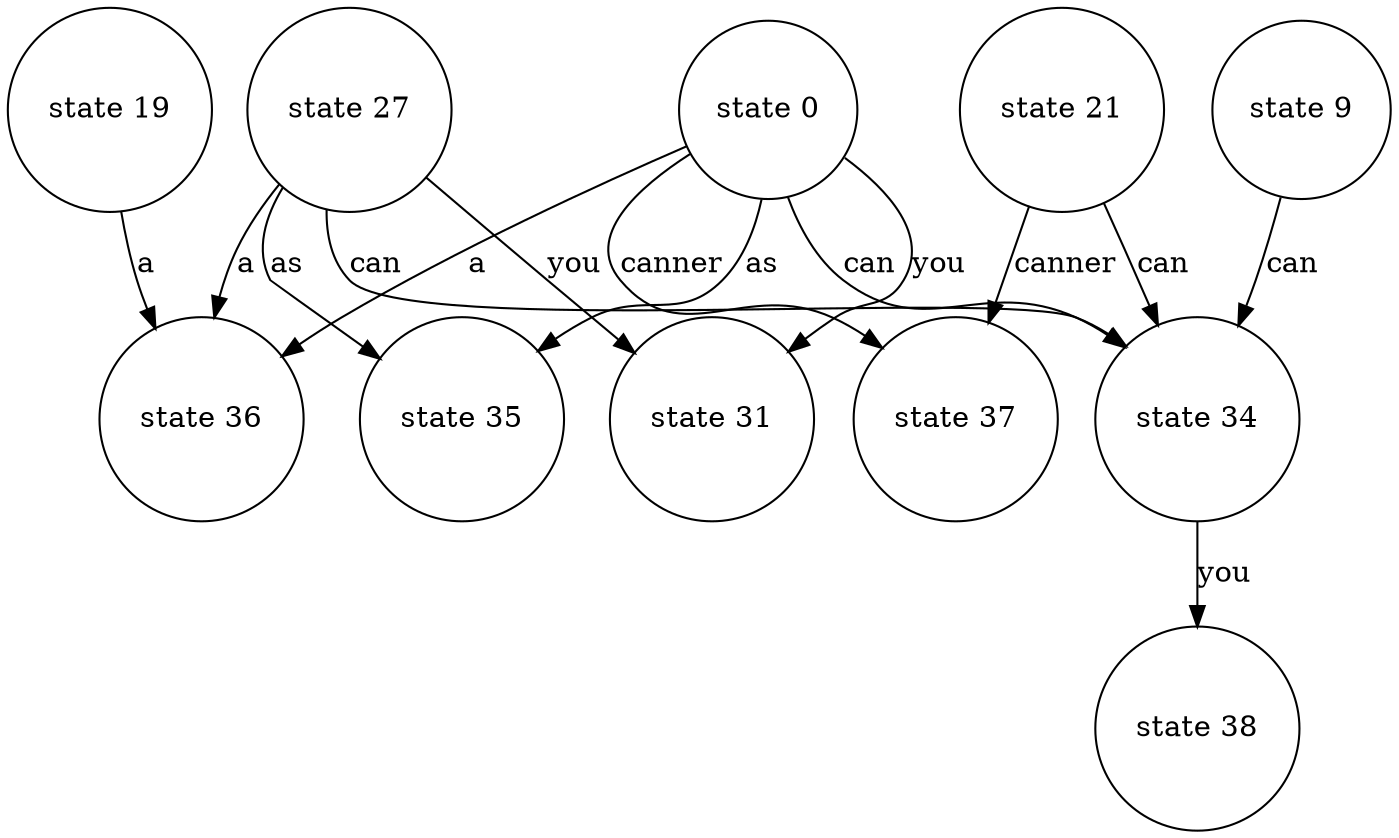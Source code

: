 digraph abc{ 
node [shape = circle, ordering=out];"state 19" -> "state 36" [ label="a" ]; 
"state 21" -> "state 37" [ label="canner" ]; 
"state 21" -> "state 34" [ label="can" ]; 
"state 9" -> "state 34" [ label="can" ]; 
"state 27" -> "state 36" [ label="a" ]; 
"state 27" -> "state 35" [ label="as" ]; 
"state 27" -> "state 34" [ label="can" ]; 
"state 27" -> "state 31" [ label="you" ]; 
"state 34" -> "state 38" [ label="you" ]; 
"state 0" -> "state 36" [ label="a" ]; 
"state 0" -> "state 37" [ label="canner" ]; 
"state 0" -> "state 35" [ label="as" ]; 
"state 0" -> "state 34" [ label="can" ]; 
"state 0" -> "state 31" [ label="you" ]; 
}